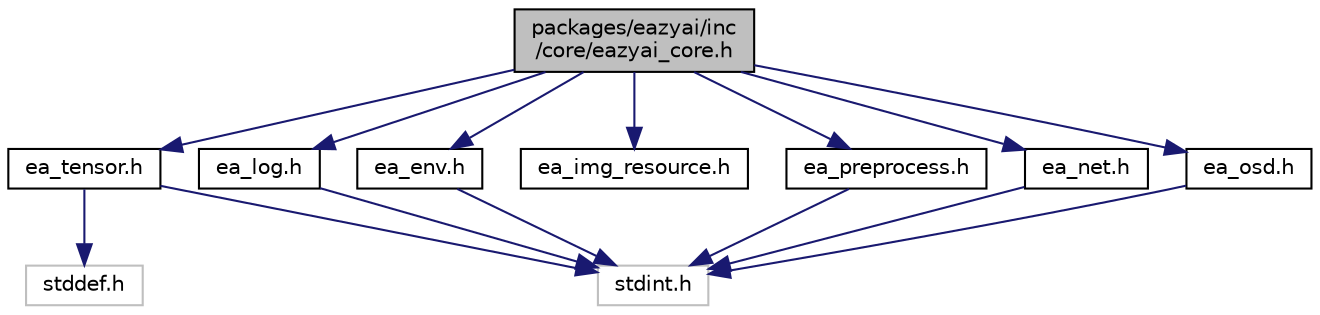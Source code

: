 digraph "packages/eazyai/inc/core/eazyai_core.h"
{
 // INTERACTIVE_SVG=YES
 // LATEX_PDF_SIZE
  bgcolor="transparent";
  edge [fontname="Helvetica",fontsize="10",labelfontname="Helvetica",labelfontsize="10"];
  node [fontname="Helvetica",fontsize="10",shape=record];
  Node1 [label="packages/eazyai/inc\l/core/eazyai_core.h",height=0.2,width=0.4,color="black", fillcolor="grey75", style="filled", fontcolor="black",tooltip="The public interfaces of EazyAI Core framwork."];
  Node1 -> Node2 [color="midnightblue",fontsize="10",style="solid",fontname="Helvetica"];
  Node2 [label="ea_log.h",height=0.2,width=0.4,color="black",URL="$d4/dd7/ea__log_8h.html",tooltip="The interface of EazyAI Log."];
  Node2 -> Node3 [color="midnightblue",fontsize="10",style="solid",fontname="Helvetica"];
  Node3 [label="stdint.h",height=0.2,width=0.4,color="grey75",tooltip=" "];
  Node1 -> Node4 [color="midnightblue",fontsize="10",style="solid",fontname="Helvetica"];
  Node4 [label="ea_env.h",height=0.2,width=0.4,color="black",URL="$de/d0e/ea__env_8h.html",tooltip="The interface of EazyAI Environment."];
  Node4 -> Node3 [color="midnightblue",fontsize="10",style="solid",fontname="Helvetica"];
  Node1 -> Node5 [color="midnightblue",fontsize="10",style="solid",fontname="Helvetica"];
  Node5 [label="ea_tensor.h",height=0.2,width=0.4,color="black",URL="$d1/d3f/ea__tensor_8h.html",tooltip="The interface of EazyAI tensor."];
  Node5 -> Node3 [color="midnightblue",fontsize="10",style="solid",fontname="Helvetica"];
  Node5 -> Node6 [color="midnightblue",fontsize="10",style="solid",fontname="Helvetica"];
  Node6 [label="stddef.h",height=0.2,width=0.4,color="grey75",tooltip=" "];
  Node1 -> Node7 [color="midnightblue",fontsize="10",style="solid",fontname="Helvetica"];
  Node7 [label="ea_img_resource.h",height=0.2,width=0.4,color="black",URL="$d3/d47/ea__img__resource_8h.html",tooltip="The interface of EazyAI Image Resource."];
  Node1 -> Node8 [color="midnightblue",fontsize="10",style="solid",fontname="Helvetica"];
  Node8 [label="ea_preprocess.h",height=0.2,width=0.4,color="black",URL="$d7/d5e/ea__preprocess_8h.html",tooltip="The interface of EazyAI Preprocess."];
  Node8 -> Node3 [color="midnightblue",fontsize="10",style="solid",fontname="Helvetica"];
  Node1 -> Node9 [color="midnightblue",fontsize="10",style="solid",fontname="Helvetica"];
  Node9 [label="ea_net.h",height=0.2,width=0.4,color="black",URL="$d1/d6c/ea__net_8h.html",tooltip="The interface of EazyAI Network."];
  Node9 -> Node3 [color="midnightblue",fontsize="10",style="solid",fontname="Helvetica"];
  Node1 -> Node10 [color="midnightblue",fontsize="10",style="solid",fontname="Helvetica"];
  Node10 [label="ea_osd.h",height=0.2,width=0.4,color="black",URL="$d3/d08/ea__osd_8h.html",tooltip="The interface of EazyAI OSD (on screen/stream display)."];
  Node10 -> Node3 [color="midnightblue",fontsize="10",style="solid",fontname="Helvetica"];
}
